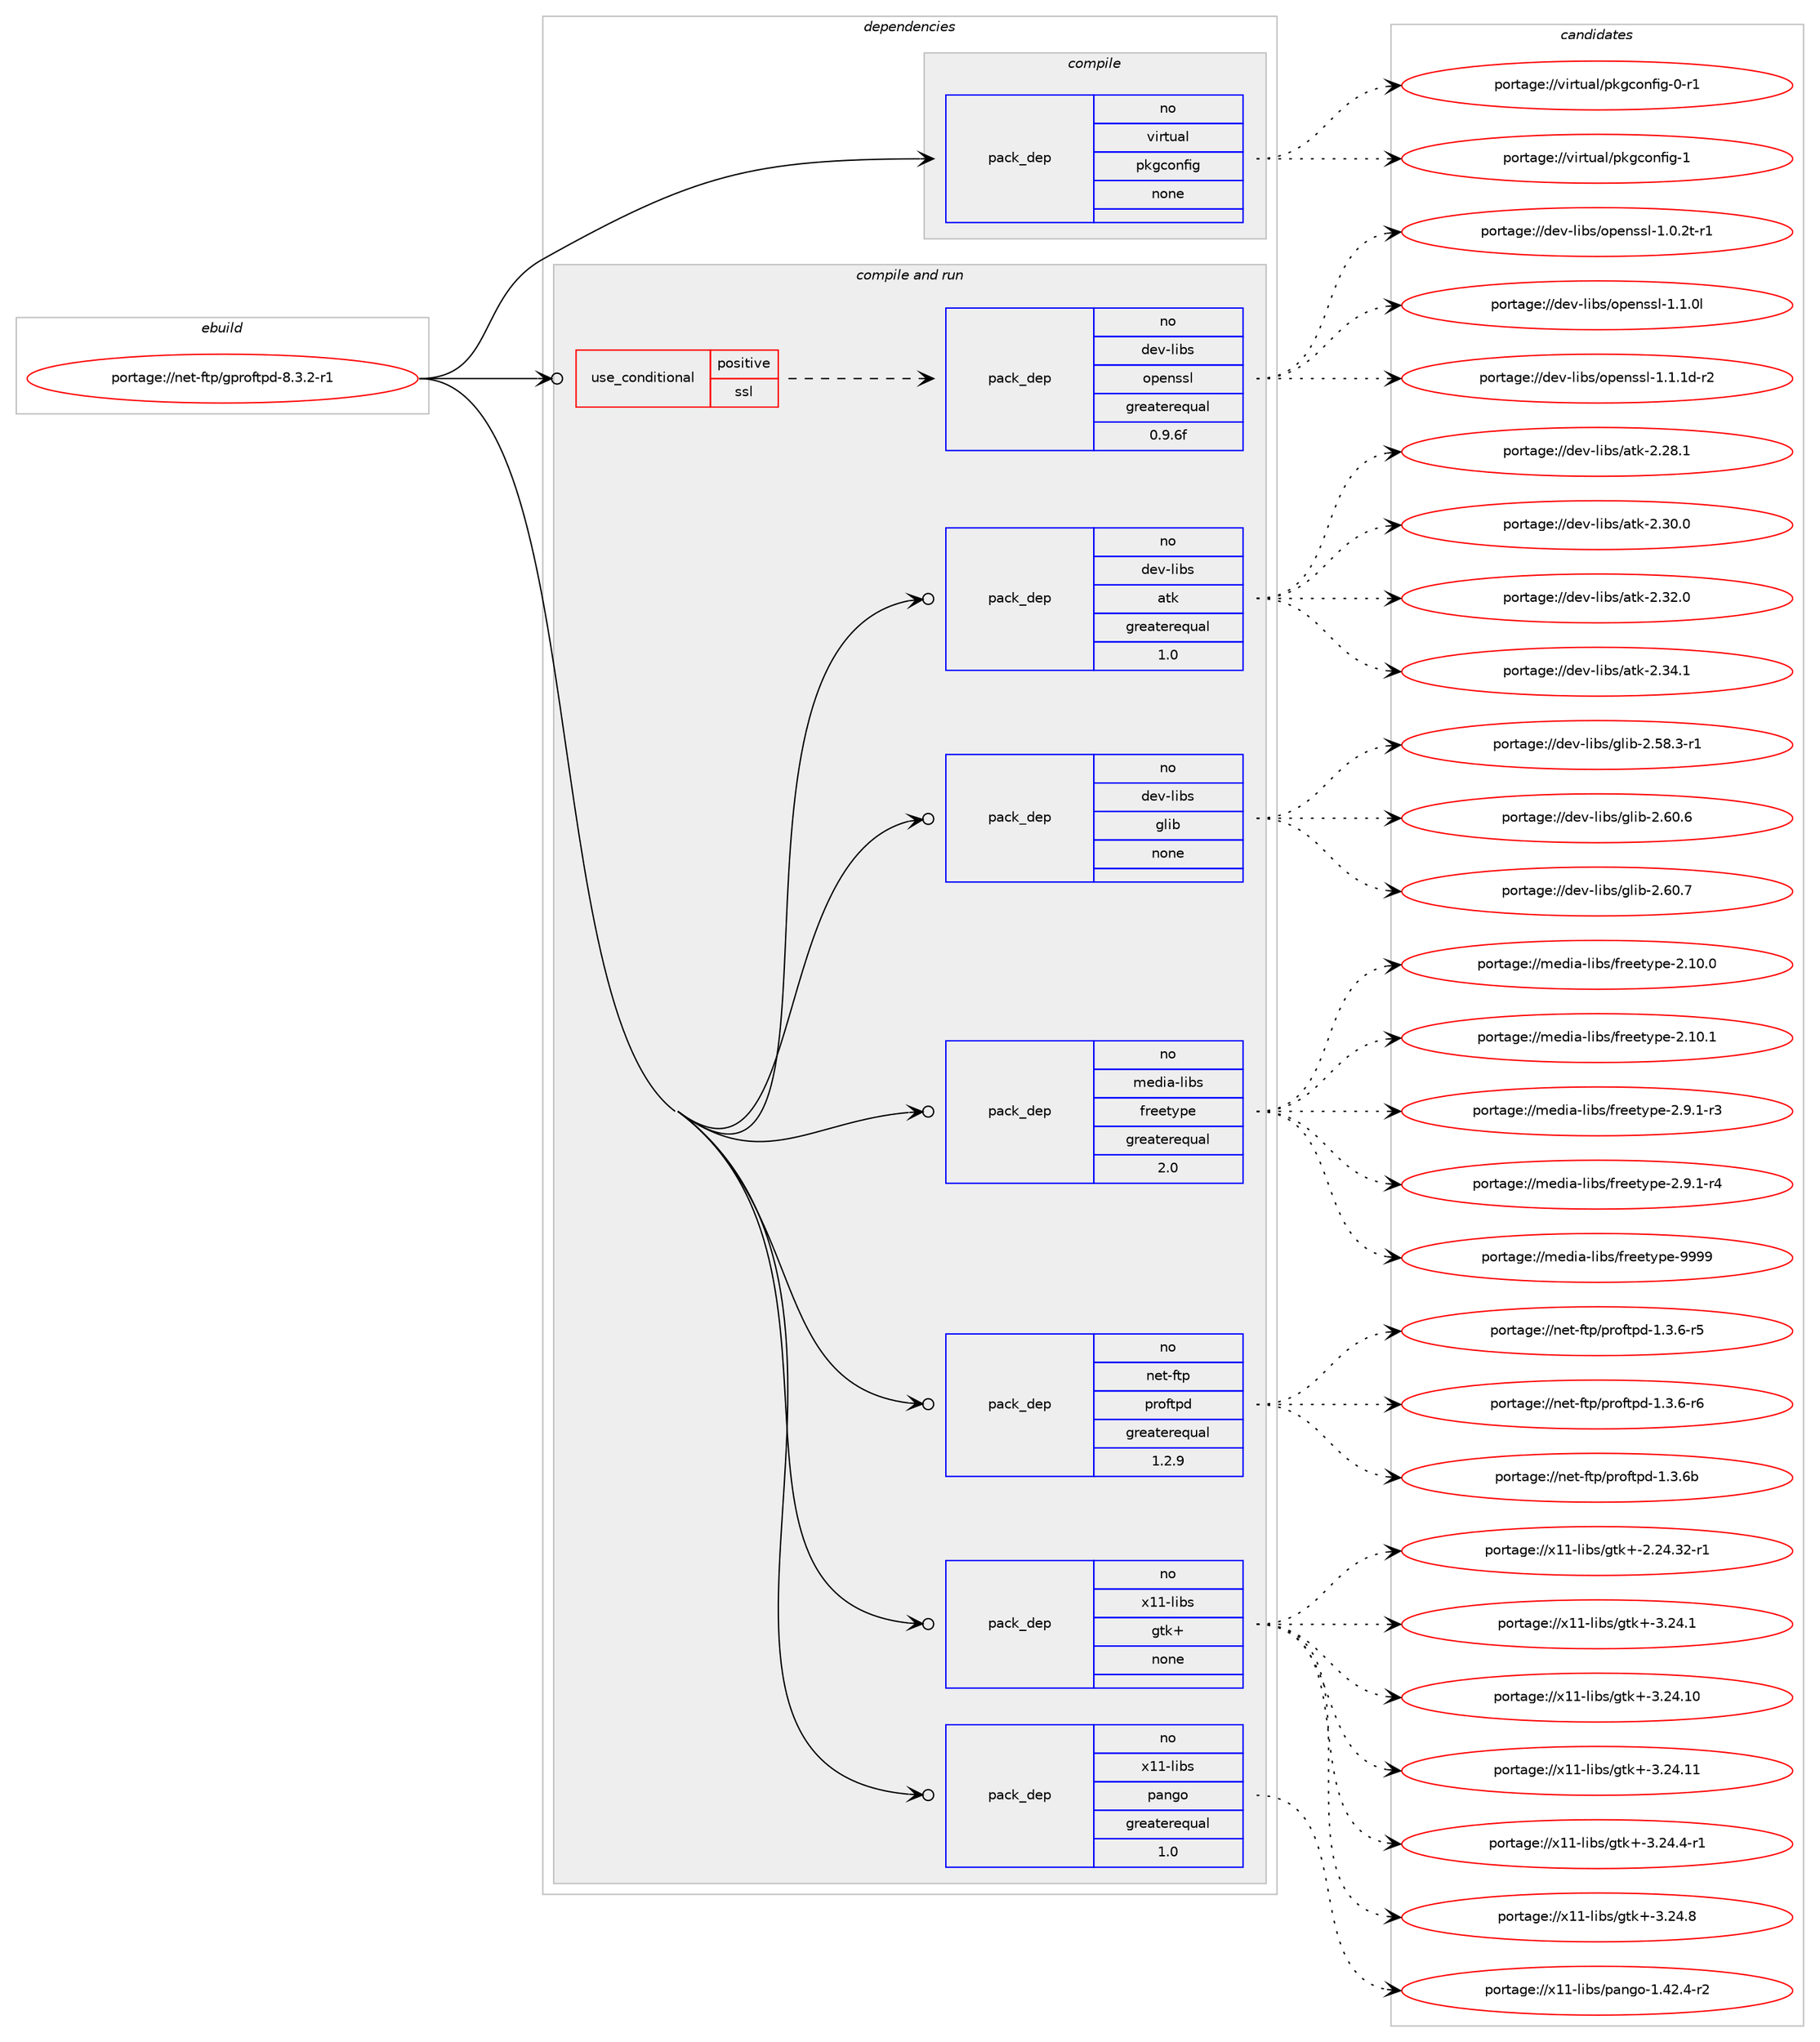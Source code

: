 digraph prolog {

# *************
# Graph options
# *************

newrank=true;
concentrate=true;
compound=true;
graph [rankdir=LR,fontname=Helvetica,fontsize=10,ranksep=1.5];#, ranksep=2.5, nodesep=0.2];
edge  [arrowhead=vee];
node  [fontname=Helvetica,fontsize=10];

# **********
# The ebuild
# **********

subgraph cluster_leftcol {
color=gray;
rank=same;
label=<<i>ebuild</i>>;
id [label="portage://net-ftp/gproftpd-8.3.2-r1", color=red, width=4, href="../net-ftp/gproftpd-8.3.2-r1.svg"];
}

# ****************
# The dependencies
# ****************

subgraph cluster_midcol {
color=gray;
label=<<i>dependencies</i>>;
subgraph cluster_compile {
fillcolor="#eeeeee";
style=filled;
label=<<i>compile</i>>;
subgraph pack259762 {
dependency354123 [label=<<TABLE BORDER="0" CELLBORDER="1" CELLSPACING="0" CELLPADDING="4" WIDTH="220"><TR><TD ROWSPAN="6" CELLPADDING="30">pack_dep</TD></TR><TR><TD WIDTH="110">no</TD></TR><TR><TD>virtual</TD></TR><TR><TD>pkgconfig</TD></TR><TR><TD>none</TD></TR><TR><TD></TD></TR></TABLE>>, shape=none, color=blue];
}
id:e -> dependency354123:w [weight=20,style="solid",arrowhead="vee"];
}
subgraph cluster_compileandrun {
fillcolor="#eeeeee";
style=filled;
label=<<i>compile and run</i>>;
subgraph cond88505 {
dependency354124 [label=<<TABLE BORDER="0" CELLBORDER="1" CELLSPACING="0" CELLPADDING="4"><TR><TD ROWSPAN="3" CELLPADDING="10">use_conditional</TD></TR><TR><TD>positive</TD></TR><TR><TD>ssl</TD></TR></TABLE>>, shape=none, color=red];
subgraph pack259763 {
dependency354125 [label=<<TABLE BORDER="0" CELLBORDER="1" CELLSPACING="0" CELLPADDING="4" WIDTH="220"><TR><TD ROWSPAN="6" CELLPADDING="30">pack_dep</TD></TR><TR><TD WIDTH="110">no</TD></TR><TR><TD>dev-libs</TD></TR><TR><TD>openssl</TD></TR><TR><TD>greaterequal</TD></TR><TR><TD>0.9.6f</TD></TR></TABLE>>, shape=none, color=blue];
}
dependency354124:e -> dependency354125:w [weight=20,style="dashed",arrowhead="vee"];
}
id:e -> dependency354124:w [weight=20,style="solid",arrowhead="odotvee"];
subgraph pack259764 {
dependency354126 [label=<<TABLE BORDER="0" CELLBORDER="1" CELLSPACING="0" CELLPADDING="4" WIDTH="220"><TR><TD ROWSPAN="6" CELLPADDING="30">pack_dep</TD></TR><TR><TD WIDTH="110">no</TD></TR><TR><TD>dev-libs</TD></TR><TR><TD>atk</TD></TR><TR><TD>greaterequal</TD></TR><TR><TD>1.0</TD></TR></TABLE>>, shape=none, color=blue];
}
id:e -> dependency354126:w [weight=20,style="solid",arrowhead="odotvee"];
subgraph pack259765 {
dependency354127 [label=<<TABLE BORDER="0" CELLBORDER="1" CELLSPACING="0" CELLPADDING="4" WIDTH="220"><TR><TD ROWSPAN="6" CELLPADDING="30">pack_dep</TD></TR><TR><TD WIDTH="110">no</TD></TR><TR><TD>dev-libs</TD></TR><TR><TD>glib</TD></TR><TR><TD>none</TD></TR><TR><TD></TD></TR></TABLE>>, shape=none, color=blue];
}
id:e -> dependency354127:w [weight=20,style="solid",arrowhead="odotvee"];
subgraph pack259766 {
dependency354128 [label=<<TABLE BORDER="0" CELLBORDER="1" CELLSPACING="0" CELLPADDING="4" WIDTH="220"><TR><TD ROWSPAN="6" CELLPADDING="30">pack_dep</TD></TR><TR><TD WIDTH="110">no</TD></TR><TR><TD>media-libs</TD></TR><TR><TD>freetype</TD></TR><TR><TD>greaterequal</TD></TR><TR><TD>2.0</TD></TR></TABLE>>, shape=none, color=blue];
}
id:e -> dependency354128:w [weight=20,style="solid",arrowhead="odotvee"];
subgraph pack259767 {
dependency354129 [label=<<TABLE BORDER="0" CELLBORDER="1" CELLSPACING="0" CELLPADDING="4" WIDTH="220"><TR><TD ROWSPAN="6" CELLPADDING="30">pack_dep</TD></TR><TR><TD WIDTH="110">no</TD></TR><TR><TD>net-ftp</TD></TR><TR><TD>proftpd</TD></TR><TR><TD>greaterequal</TD></TR><TR><TD>1.2.9</TD></TR></TABLE>>, shape=none, color=blue];
}
id:e -> dependency354129:w [weight=20,style="solid",arrowhead="odotvee"];
subgraph pack259768 {
dependency354130 [label=<<TABLE BORDER="0" CELLBORDER="1" CELLSPACING="0" CELLPADDING="4" WIDTH="220"><TR><TD ROWSPAN="6" CELLPADDING="30">pack_dep</TD></TR><TR><TD WIDTH="110">no</TD></TR><TR><TD>x11-libs</TD></TR><TR><TD>gtk+</TD></TR><TR><TD>none</TD></TR><TR><TD></TD></TR></TABLE>>, shape=none, color=blue];
}
id:e -> dependency354130:w [weight=20,style="solid",arrowhead="odotvee"];
subgraph pack259769 {
dependency354131 [label=<<TABLE BORDER="0" CELLBORDER="1" CELLSPACING="0" CELLPADDING="4" WIDTH="220"><TR><TD ROWSPAN="6" CELLPADDING="30">pack_dep</TD></TR><TR><TD WIDTH="110">no</TD></TR><TR><TD>x11-libs</TD></TR><TR><TD>pango</TD></TR><TR><TD>greaterequal</TD></TR><TR><TD>1.0</TD></TR></TABLE>>, shape=none, color=blue];
}
id:e -> dependency354131:w [weight=20,style="solid",arrowhead="odotvee"];
}
subgraph cluster_run {
fillcolor="#eeeeee";
style=filled;
label=<<i>run</i>>;
}
}

# **************
# The candidates
# **************

subgraph cluster_choices {
rank=same;
color=gray;
label=<<i>candidates</i>>;

subgraph choice259762 {
color=black;
nodesep=1;
choiceportage11810511411611797108471121071039911111010210510345484511449 [label="portage://virtual/pkgconfig-0-r1", color=red, width=4,href="../virtual/pkgconfig-0-r1.svg"];
choiceportage1181051141161179710847112107103991111101021051034549 [label="portage://virtual/pkgconfig-1", color=red, width=4,href="../virtual/pkgconfig-1.svg"];
dependency354123:e -> choiceportage11810511411611797108471121071039911111010210510345484511449:w [style=dotted,weight="100"];
dependency354123:e -> choiceportage1181051141161179710847112107103991111101021051034549:w [style=dotted,weight="100"];
}
subgraph choice259763 {
color=black;
nodesep=1;
choiceportage1001011184510810598115471111121011101151151084549464846501164511449 [label="portage://dev-libs/openssl-1.0.2t-r1", color=red, width=4,href="../dev-libs/openssl-1.0.2t-r1.svg"];
choiceportage100101118451081059811547111112101110115115108454946494648108 [label="portage://dev-libs/openssl-1.1.0l", color=red, width=4,href="../dev-libs/openssl-1.1.0l.svg"];
choiceportage1001011184510810598115471111121011101151151084549464946491004511450 [label="portage://dev-libs/openssl-1.1.1d-r2", color=red, width=4,href="../dev-libs/openssl-1.1.1d-r2.svg"];
dependency354125:e -> choiceportage1001011184510810598115471111121011101151151084549464846501164511449:w [style=dotted,weight="100"];
dependency354125:e -> choiceportage100101118451081059811547111112101110115115108454946494648108:w [style=dotted,weight="100"];
dependency354125:e -> choiceportage1001011184510810598115471111121011101151151084549464946491004511450:w [style=dotted,weight="100"];
}
subgraph choice259764 {
color=black;
nodesep=1;
choiceportage1001011184510810598115479711610745504650564649 [label="portage://dev-libs/atk-2.28.1", color=red, width=4,href="../dev-libs/atk-2.28.1.svg"];
choiceportage1001011184510810598115479711610745504651484648 [label="portage://dev-libs/atk-2.30.0", color=red, width=4,href="../dev-libs/atk-2.30.0.svg"];
choiceportage1001011184510810598115479711610745504651504648 [label="portage://dev-libs/atk-2.32.0", color=red, width=4,href="../dev-libs/atk-2.32.0.svg"];
choiceportage1001011184510810598115479711610745504651524649 [label="portage://dev-libs/atk-2.34.1", color=red, width=4,href="../dev-libs/atk-2.34.1.svg"];
dependency354126:e -> choiceportage1001011184510810598115479711610745504650564649:w [style=dotted,weight="100"];
dependency354126:e -> choiceportage1001011184510810598115479711610745504651484648:w [style=dotted,weight="100"];
dependency354126:e -> choiceportage1001011184510810598115479711610745504651504648:w [style=dotted,weight="100"];
dependency354126:e -> choiceportage1001011184510810598115479711610745504651524649:w [style=dotted,weight="100"];
}
subgraph choice259765 {
color=black;
nodesep=1;
choiceportage10010111845108105981154710310810598455046535646514511449 [label="portage://dev-libs/glib-2.58.3-r1", color=red, width=4,href="../dev-libs/glib-2.58.3-r1.svg"];
choiceportage1001011184510810598115471031081059845504654484654 [label="portage://dev-libs/glib-2.60.6", color=red, width=4,href="../dev-libs/glib-2.60.6.svg"];
choiceportage1001011184510810598115471031081059845504654484655 [label="portage://dev-libs/glib-2.60.7", color=red, width=4,href="../dev-libs/glib-2.60.7.svg"];
dependency354127:e -> choiceportage10010111845108105981154710310810598455046535646514511449:w [style=dotted,weight="100"];
dependency354127:e -> choiceportage1001011184510810598115471031081059845504654484654:w [style=dotted,weight="100"];
dependency354127:e -> choiceportage1001011184510810598115471031081059845504654484655:w [style=dotted,weight="100"];
}
subgraph choice259766 {
color=black;
nodesep=1;
choiceportage1091011001059745108105981154710211410110111612111210145504649484648 [label="portage://media-libs/freetype-2.10.0", color=red, width=4,href="../media-libs/freetype-2.10.0.svg"];
choiceportage1091011001059745108105981154710211410110111612111210145504649484649 [label="portage://media-libs/freetype-2.10.1", color=red, width=4,href="../media-libs/freetype-2.10.1.svg"];
choiceportage109101100105974510810598115471021141011011161211121014550465746494511451 [label="portage://media-libs/freetype-2.9.1-r3", color=red, width=4,href="../media-libs/freetype-2.9.1-r3.svg"];
choiceportage109101100105974510810598115471021141011011161211121014550465746494511452 [label="portage://media-libs/freetype-2.9.1-r4", color=red, width=4,href="../media-libs/freetype-2.9.1-r4.svg"];
choiceportage109101100105974510810598115471021141011011161211121014557575757 [label="portage://media-libs/freetype-9999", color=red, width=4,href="../media-libs/freetype-9999.svg"];
dependency354128:e -> choiceportage1091011001059745108105981154710211410110111612111210145504649484648:w [style=dotted,weight="100"];
dependency354128:e -> choiceportage1091011001059745108105981154710211410110111612111210145504649484649:w [style=dotted,weight="100"];
dependency354128:e -> choiceportage109101100105974510810598115471021141011011161211121014550465746494511451:w [style=dotted,weight="100"];
dependency354128:e -> choiceportage109101100105974510810598115471021141011011161211121014550465746494511452:w [style=dotted,weight="100"];
dependency354128:e -> choiceportage109101100105974510810598115471021141011011161211121014557575757:w [style=dotted,weight="100"];
}
subgraph choice259767 {
color=black;
nodesep=1;
choiceportage11010111645102116112471121141111021161121004549465146544511453 [label="portage://net-ftp/proftpd-1.3.6-r5", color=red, width=4,href="../net-ftp/proftpd-1.3.6-r5.svg"];
choiceportage11010111645102116112471121141111021161121004549465146544511454 [label="portage://net-ftp/proftpd-1.3.6-r6", color=red, width=4,href="../net-ftp/proftpd-1.3.6-r6.svg"];
choiceportage110101116451021161124711211411110211611210045494651465498 [label="portage://net-ftp/proftpd-1.3.6b", color=red, width=4,href="../net-ftp/proftpd-1.3.6b.svg"];
dependency354129:e -> choiceportage11010111645102116112471121141111021161121004549465146544511453:w [style=dotted,weight="100"];
dependency354129:e -> choiceportage11010111645102116112471121141111021161121004549465146544511454:w [style=dotted,weight="100"];
dependency354129:e -> choiceportage110101116451021161124711211411110211611210045494651465498:w [style=dotted,weight="100"];
}
subgraph choice259768 {
color=black;
nodesep=1;
choiceportage12049494510810598115471031161074345504650524651504511449 [label="portage://x11-libs/gtk+-2.24.32-r1", color=red, width=4,href="../x11-libs/gtk+-2.24.32-r1.svg"];
choiceportage12049494510810598115471031161074345514650524649 [label="portage://x11-libs/gtk+-3.24.1", color=red, width=4,href="../x11-libs/gtk+-3.24.1.svg"];
choiceportage1204949451081059811547103116107434551465052464948 [label="portage://x11-libs/gtk+-3.24.10", color=red, width=4,href="../x11-libs/gtk+-3.24.10.svg"];
choiceportage1204949451081059811547103116107434551465052464949 [label="portage://x11-libs/gtk+-3.24.11", color=red, width=4,href="../x11-libs/gtk+-3.24.11.svg"];
choiceportage120494945108105981154710311610743455146505246524511449 [label="portage://x11-libs/gtk+-3.24.4-r1", color=red, width=4,href="../x11-libs/gtk+-3.24.4-r1.svg"];
choiceportage12049494510810598115471031161074345514650524656 [label="portage://x11-libs/gtk+-3.24.8", color=red, width=4,href="../x11-libs/gtk+-3.24.8.svg"];
dependency354130:e -> choiceportage12049494510810598115471031161074345504650524651504511449:w [style=dotted,weight="100"];
dependency354130:e -> choiceportage12049494510810598115471031161074345514650524649:w [style=dotted,weight="100"];
dependency354130:e -> choiceportage1204949451081059811547103116107434551465052464948:w [style=dotted,weight="100"];
dependency354130:e -> choiceportage1204949451081059811547103116107434551465052464949:w [style=dotted,weight="100"];
dependency354130:e -> choiceportage120494945108105981154710311610743455146505246524511449:w [style=dotted,weight="100"];
dependency354130:e -> choiceportage12049494510810598115471031161074345514650524656:w [style=dotted,weight="100"];
}
subgraph choice259769 {
color=black;
nodesep=1;
choiceportage120494945108105981154711297110103111454946525046524511450 [label="portage://x11-libs/pango-1.42.4-r2", color=red, width=4,href="../x11-libs/pango-1.42.4-r2.svg"];
dependency354131:e -> choiceportage120494945108105981154711297110103111454946525046524511450:w [style=dotted,weight="100"];
}
}

}
